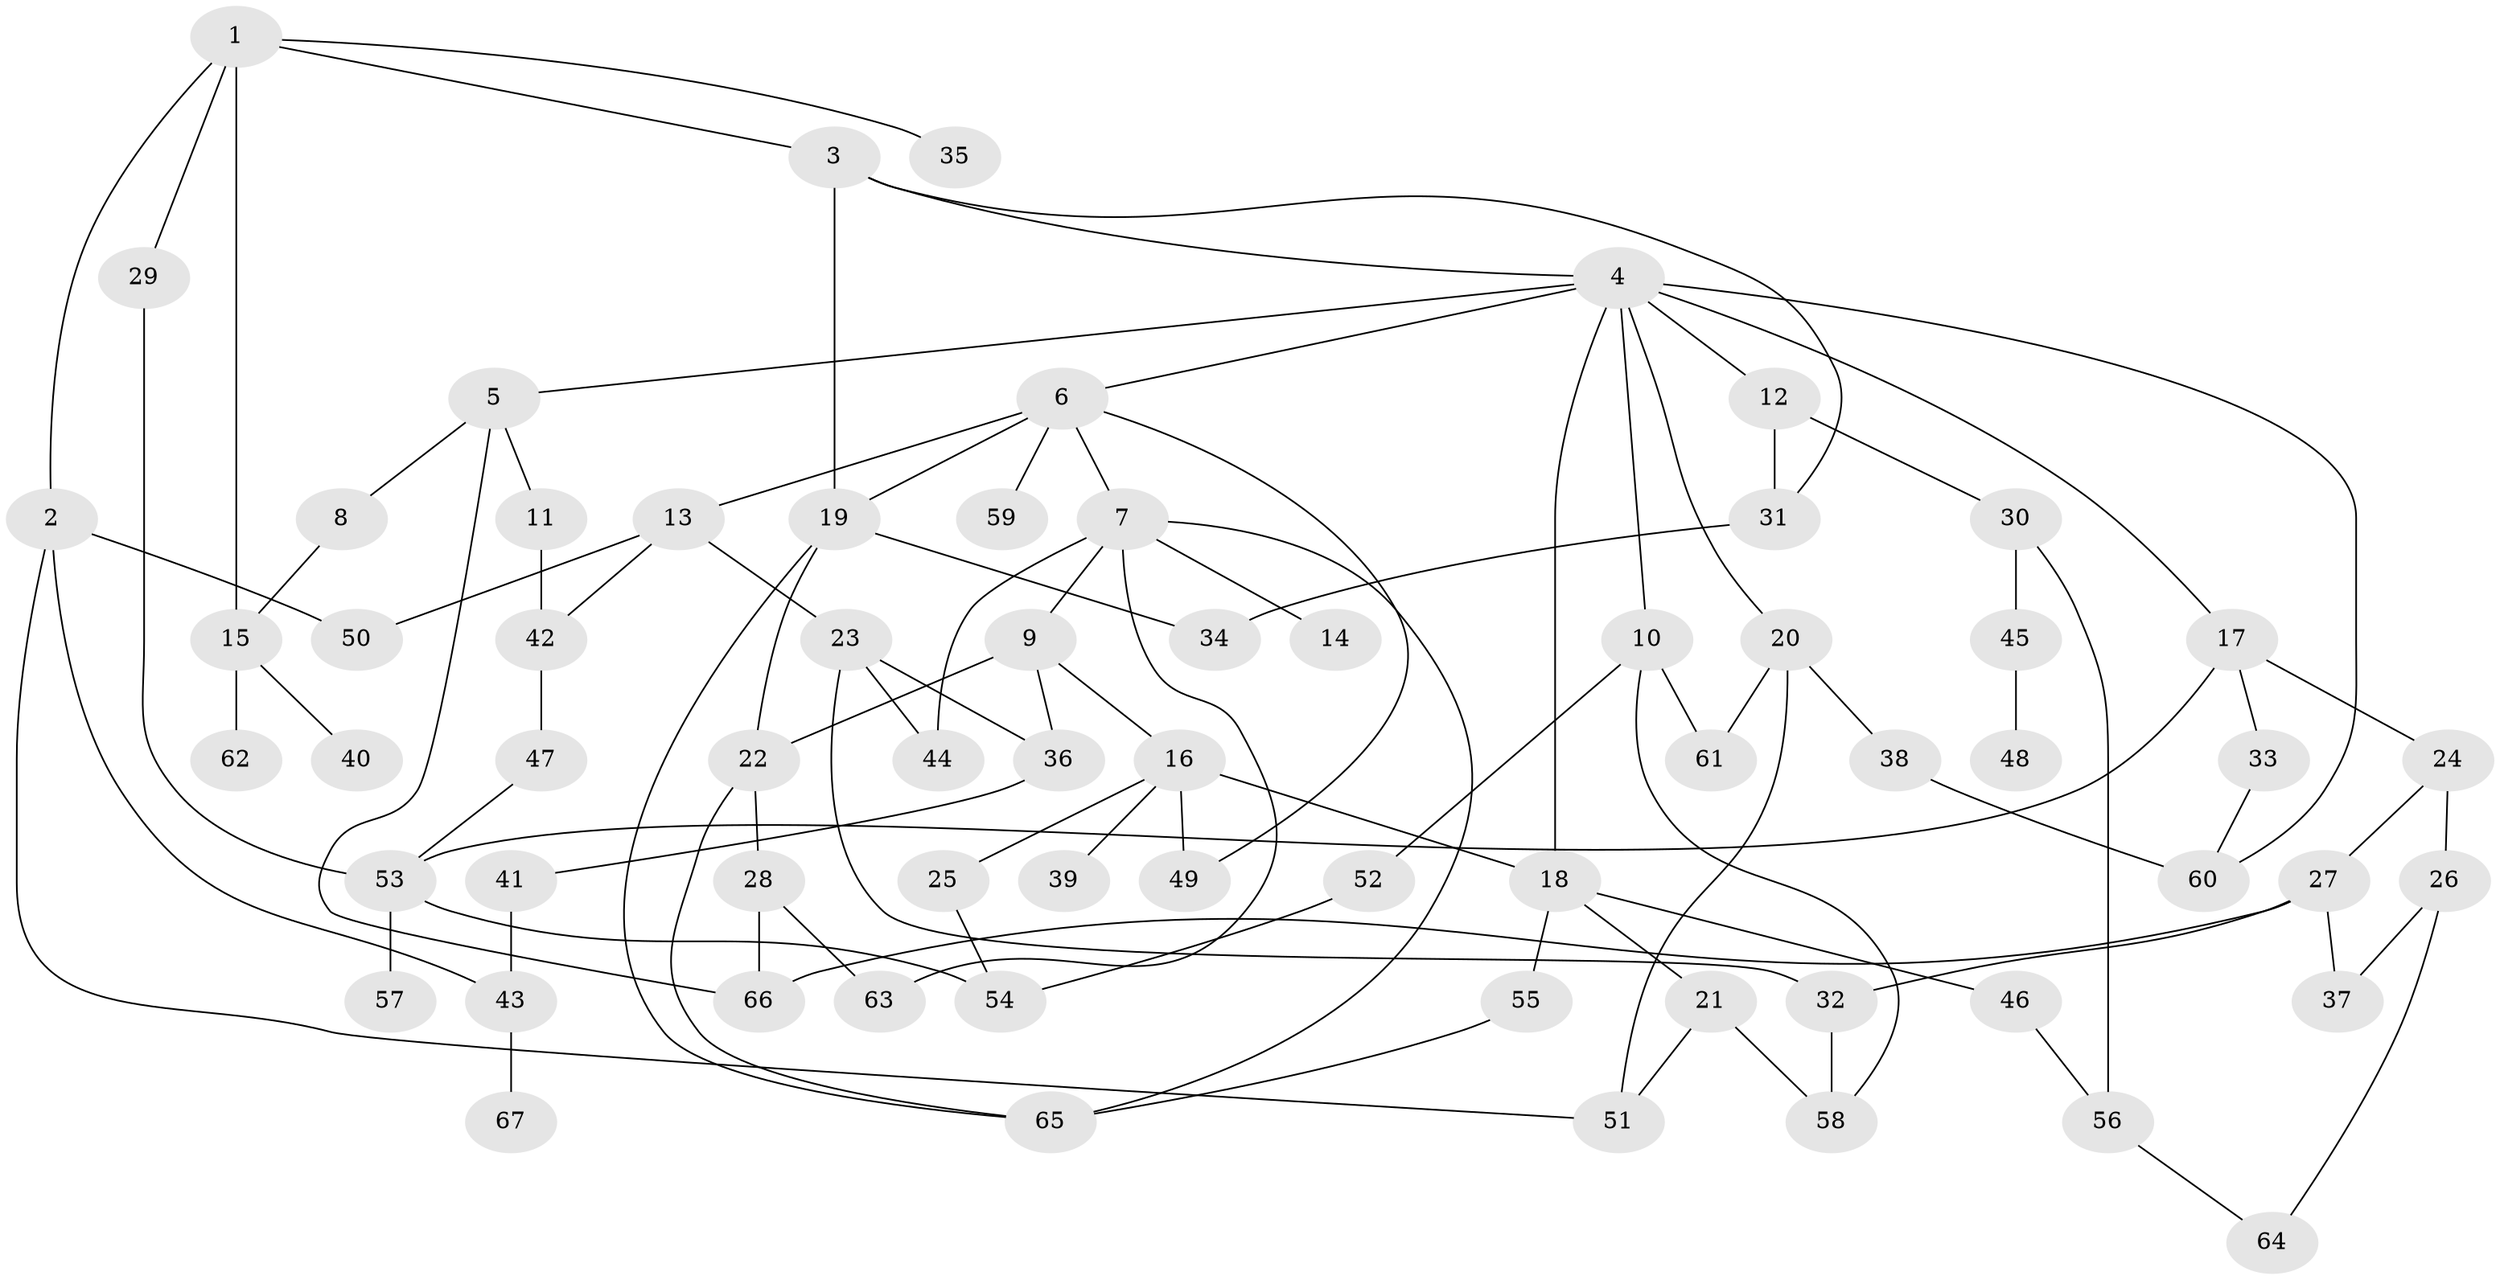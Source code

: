 // Generated by graph-tools (version 1.1) at 2025/10/02/27/25 16:10:51]
// undirected, 67 vertices, 99 edges
graph export_dot {
graph [start="1"]
  node [color=gray90,style=filled];
  1;
  2;
  3;
  4;
  5;
  6;
  7;
  8;
  9;
  10;
  11;
  12;
  13;
  14;
  15;
  16;
  17;
  18;
  19;
  20;
  21;
  22;
  23;
  24;
  25;
  26;
  27;
  28;
  29;
  30;
  31;
  32;
  33;
  34;
  35;
  36;
  37;
  38;
  39;
  40;
  41;
  42;
  43;
  44;
  45;
  46;
  47;
  48;
  49;
  50;
  51;
  52;
  53;
  54;
  55;
  56;
  57;
  58;
  59;
  60;
  61;
  62;
  63;
  64;
  65;
  66;
  67;
  1 -- 2;
  1 -- 3;
  1 -- 29;
  1 -- 35;
  1 -- 15;
  2 -- 50;
  2 -- 43;
  2 -- 51;
  3 -- 4;
  3 -- 31;
  3 -- 19;
  4 -- 5;
  4 -- 6;
  4 -- 10;
  4 -- 12;
  4 -- 17;
  4 -- 20;
  4 -- 60;
  4 -- 18;
  5 -- 8;
  5 -- 11;
  5 -- 66;
  6 -- 7;
  6 -- 13;
  6 -- 19;
  6 -- 59;
  6 -- 49;
  7 -- 9;
  7 -- 14;
  7 -- 44;
  7 -- 63;
  7 -- 65;
  8 -- 15;
  9 -- 16;
  9 -- 22;
  9 -- 36;
  10 -- 52;
  10 -- 61;
  10 -- 58;
  11 -- 42;
  12 -- 30;
  12 -- 31;
  13 -- 23;
  13 -- 42;
  13 -- 50;
  15 -- 40;
  15 -- 62;
  16 -- 18;
  16 -- 25;
  16 -- 39;
  16 -- 49;
  17 -- 24;
  17 -- 33;
  17 -- 53;
  18 -- 21;
  18 -- 46;
  18 -- 55;
  19 -- 65;
  19 -- 22;
  19 -- 34;
  20 -- 38;
  20 -- 61;
  20 -- 51;
  21 -- 51;
  21 -- 58;
  22 -- 28;
  22 -- 65;
  23 -- 32;
  23 -- 44;
  23 -- 36;
  24 -- 26;
  24 -- 27;
  25 -- 54;
  26 -- 37;
  26 -- 64;
  27 -- 37;
  27 -- 66;
  27 -- 32;
  28 -- 63;
  28 -- 66;
  29 -- 53;
  30 -- 45;
  30 -- 56;
  31 -- 34;
  32 -- 58;
  33 -- 60;
  36 -- 41;
  38 -- 60;
  41 -- 43;
  42 -- 47;
  43 -- 67;
  45 -- 48;
  46 -- 56;
  47 -- 53;
  52 -- 54;
  53 -- 57;
  53 -- 54;
  55 -- 65;
  56 -- 64;
}
